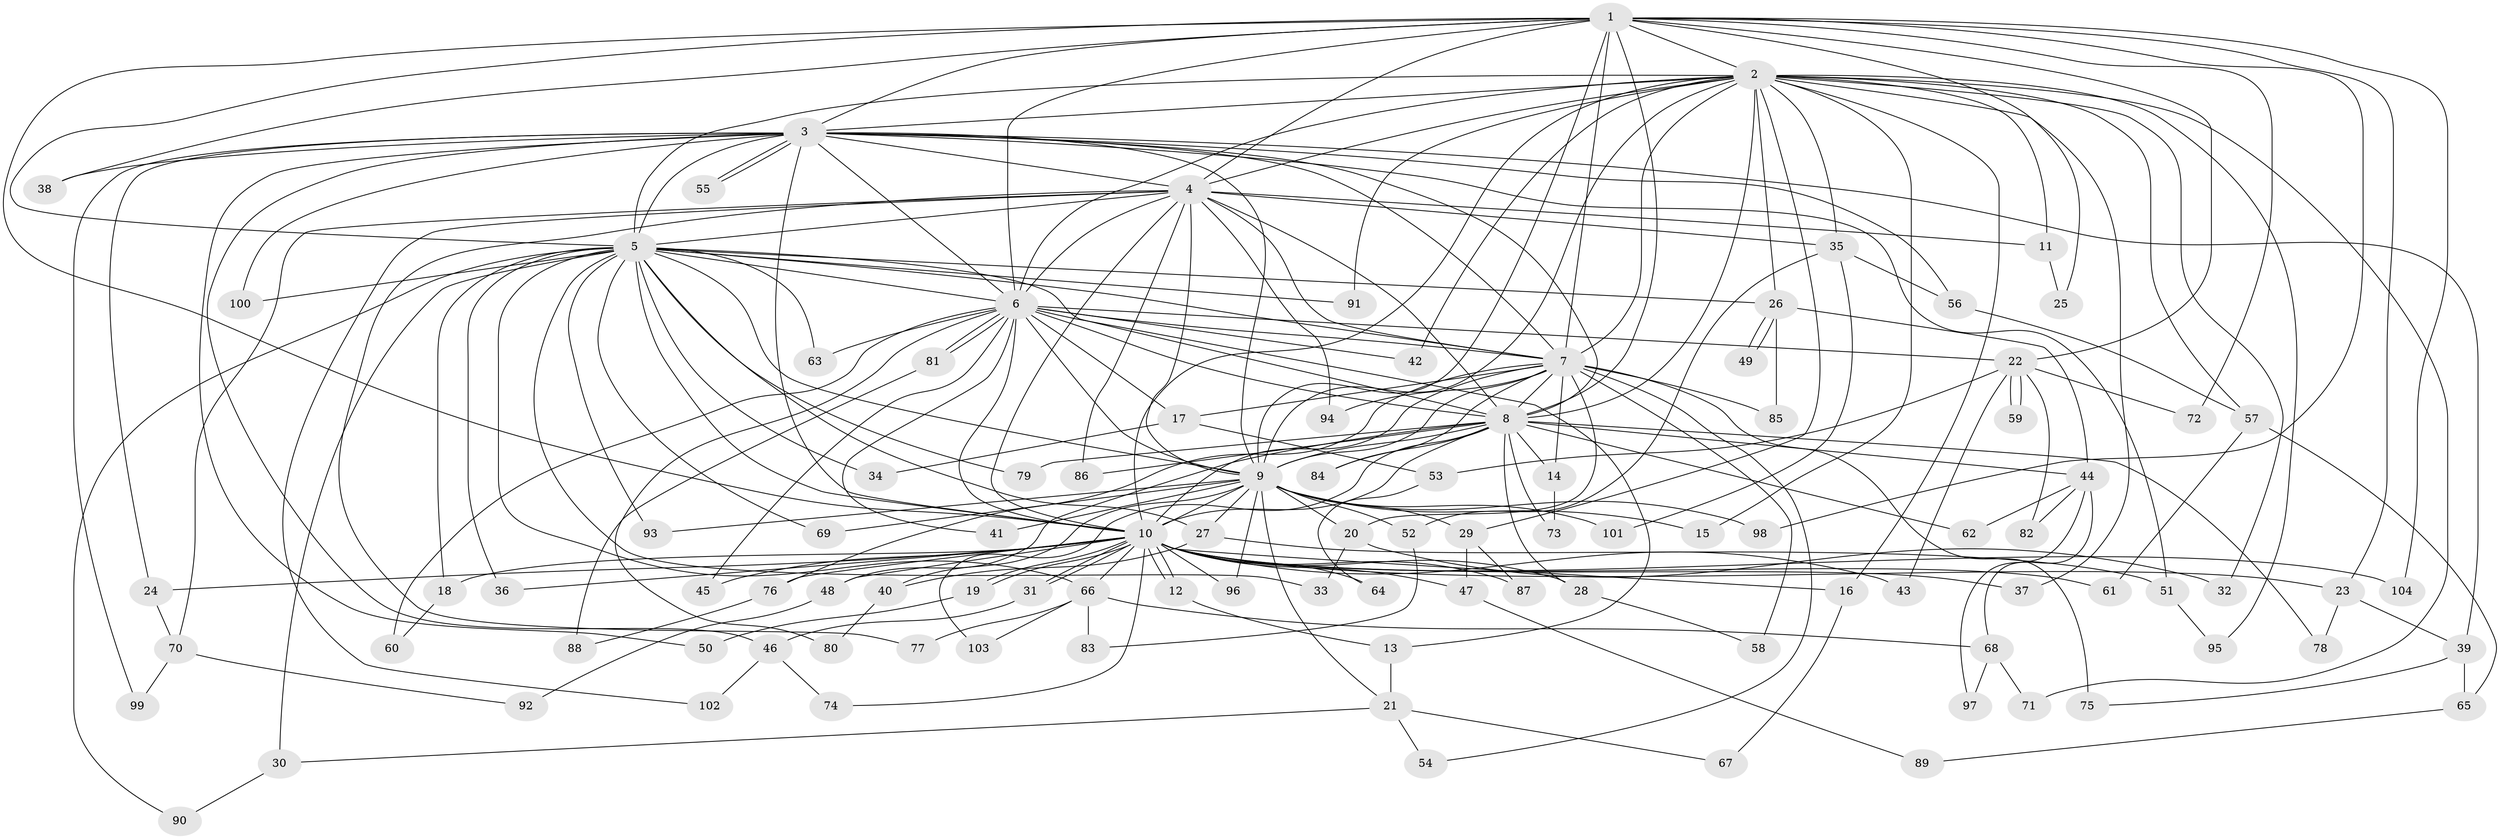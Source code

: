 // coarse degree distribution, {19: 0.0125, 21: 0.0125, 20: 0.0375, 16: 0.0125, 23: 0.0125, 18: 0.025, 32: 0.0125, 3: 0.1625, 2: 0.5375, 4: 0.075, 5: 0.025, 6: 0.05, 1: 0.025}
// Generated by graph-tools (version 1.1) at 2025/23/03/03/25 07:23:40]
// undirected, 104 vertices, 233 edges
graph export_dot {
graph [start="1"]
  node [color=gray90,style=filled];
  1;
  2;
  3;
  4;
  5;
  6;
  7;
  8;
  9;
  10;
  11;
  12;
  13;
  14;
  15;
  16;
  17;
  18;
  19;
  20;
  21;
  22;
  23;
  24;
  25;
  26;
  27;
  28;
  29;
  30;
  31;
  32;
  33;
  34;
  35;
  36;
  37;
  38;
  39;
  40;
  41;
  42;
  43;
  44;
  45;
  46;
  47;
  48;
  49;
  50;
  51;
  52;
  53;
  54;
  55;
  56;
  57;
  58;
  59;
  60;
  61;
  62;
  63;
  64;
  65;
  66;
  67;
  68;
  69;
  70;
  71;
  72;
  73;
  74;
  75;
  76;
  77;
  78;
  79;
  80;
  81;
  82;
  83;
  84;
  85;
  86;
  87;
  88;
  89;
  90;
  91;
  92;
  93;
  94;
  95;
  96;
  97;
  98;
  99;
  100;
  101;
  102;
  103;
  104;
  1 -- 2;
  1 -- 3;
  1 -- 4;
  1 -- 5;
  1 -- 6;
  1 -- 7;
  1 -- 8;
  1 -- 9;
  1 -- 10;
  1 -- 22;
  1 -- 23;
  1 -- 25;
  1 -- 38;
  1 -- 72;
  1 -- 98;
  1 -- 104;
  2 -- 3;
  2 -- 4;
  2 -- 5;
  2 -- 6;
  2 -- 7;
  2 -- 8;
  2 -- 9;
  2 -- 10;
  2 -- 11;
  2 -- 15;
  2 -- 16;
  2 -- 26;
  2 -- 29;
  2 -- 32;
  2 -- 35;
  2 -- 37;
  2 -- 42;
  2 -- 57;
  2 -- 71;
  2 -- 91;
  2 -- 95;
  3 -- 4;
  3 -- 5;
  3 -- 6;
  3 -- 7;
  3 -- 8;
  3 -- 9;
  3 -- 10;
  3 -- 24;
  3 -- 38;
  3 -- 39;
  3 -- 46;
  3 -- 50;
  3 -- 51;
  3 -- 55;
  3 -- 55;
  3 -- 56;
  3 -- 99;
  3 -- 100;
  4 -- 5;
  4 -- 6;
  4 -- 7;
  4 -- 8;
  4 -- 9;
  4 -- 10;
  4 -- 11;
  4 -- 35;
  4 -- 70;
  4 -- 77;
  4 -- 86;
  4 -- 94;
  4 -- 102;
  5 -- 6;
  5 -- 7;
  5 -- 8;
  5 -- 9;
  5 -- 10;
  5 -- 18;
  5 -- 26;
  5 -- 27;
  5 -- 30;
  5 -- 33;
  5 -- 34;
  5 -- 36;
  5 -- 63;
  5 -- 66;
  5 -- 69;
  5 -- 79;
  5 -- 90;
  5 -- 91;
  5 -- 93;
  5 -- 100;
  6 -- 7;
  6 -- 8;
  6 -- 9;
  6 -- 10;
  6 -- 13;
  6 -- 17;
  6 -- 22;
  6 -- 41;
  6 -- 42;
  6 -- 45;
  6 -- 60;
  6 -- 63;
  6 -- 80;
  6 -- 81;
  6 -- 81;
  7 -- 8;
  7 -- 9;
  7 -- 10;
  7 -- 14;
  7 -- 17;
  7 -- 20;
  7 -- 54;
  7 -- 58;
  7 -- 75;
  7 -- 76;
  7 -- 84;
  7 -- 85;
  7 -- 94;
  8 -- 9;
  8 -- 10;
  8 -- 14;
  8 -- 28;
  8 -- 44;
  8 -- 48;
  8 -- 62;
  8 -- 73;
  8 -- 78;
  8 -- 79;
  8 -- 84;
  8 -- 86;
  8 -- 103;
  9 -- 10;
  9 -- 15;
  9 -- 20;
  9 -- 21;
  9 -- 27;
  9 -- 29;
  9 -- 40;
  9 -- 41;
  9 -- 52;
  9 -- 69;
  9 -- 93;
  9 -- 96;
  9 -- 98;
  9 -- 101;
  10 -- 12;
  10 -- 12;
  10 -- 16;
  10 -- 18;
  10 -- 19;
  10 -- 19;
  10 -- 23;
  10 -- 24;
  10 -- 28;
  10 -- 31;
  10 -- 31;
  10 -- 36;
  10 -- 37;
  10 -- 43;
  10 -- 45;
  10 -- 47;
  10 -- 48;
  10 -- 61;
  10 -- 64;
  10 -- 66;
  10 -- 74;
  10 -- 76;
  10 -- 87;
  10 -- 96;
  10 -- 104;
  11 -- 25;
  12 -- 13;
  13 -- 21;
  14 -- 73;
  16 -- 67;
  17 -- 34;
  17 -- 53;
  18 -- 60;
  19 -- 50;
  20 -- 32;
  20 -- 33;
  21 -- 30;
  21 -- 54;
  21 -- 67;
  22 -- 43;
  22 -- 53;
  22 -- 59;
  22 -- 59;
  22 -- 72;
  22 -- 82;
  23 -- 39;
  23 -- 78;
  24 -- 70;
  26 -- 44;
  26 -- 49;
  26 -- 49;
  26 -- 85;
  27 -- 40;
  27 -- 51;
  28 -- 58;
  29 -- 47;
  29 -- 87;
  30 -- 90;
  31 -- 46;
  35 -- 52;
  35 -- 56;
  35 -- 101;
  39 -- 65;
  39 -- 75;
  40 -- 80;
  44 -- 62;
  44 -- 68;
  44 -- 82;
  44 -- 97;
  46 -- 74;
  46 -- 102;
  47 -- 89;
  48 -- 92;
  51 -- 95;
  52 -- 83;
  53 -- 64;
  56 -- 57;
  57 -- 61;
  57 -- 65;
  65 -- 89;
  66 -- 68;
  66 -- 77;
  66 -- 83;
  66 -- 103;
  68 -- 71;
  68 -- 97;
  70 -- 92;
  70 -- 99;
  76 -- 88;
  81 -- 88;
}
